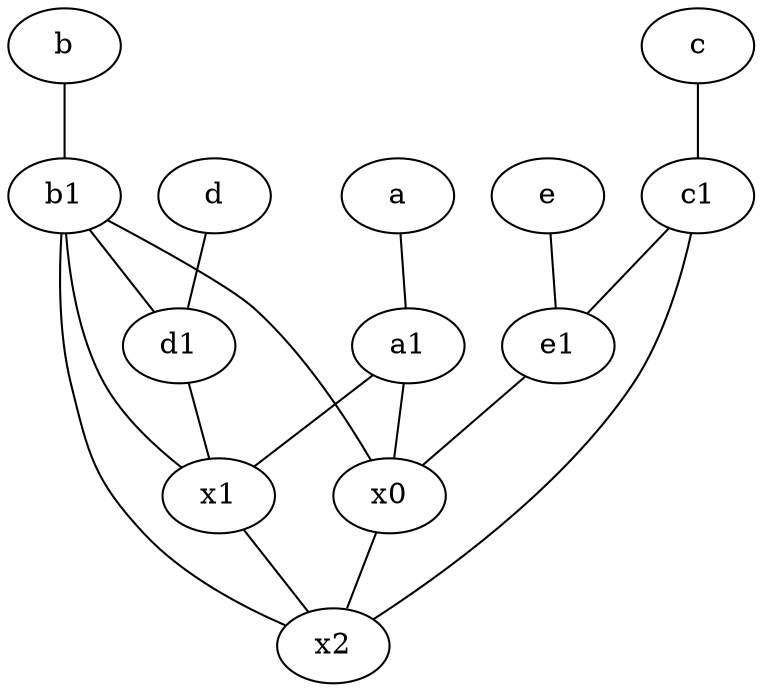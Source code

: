 graph {
	node [labelfontsize=50]
	c [labelfontsize=50 pos="4.5,2!"]
	x1 [labelfontsize=50]
	e1 [labelfontsize=50 pos="7,7!"]
	c1 [labelfontsize=50 pos="4.5,3!"]
	b1 [labelfontsize=50 pos="9,4!"]
	d [labelfontsize=50 pos="2,5!"]
	d1 [labelfontsize=50 pos="3,5!"]
	x0 [labelfontsize=50]
	a [labelfontsize=50 pos="8,2!"]
	e [labelfontsize=50 pos="7,9!"]
	a1 [labelfontsize=50 pos="8,3!"]
	b [labelfontsize=50 pos="10,4!"]
	x2 [labelfontsize=50]
	e1 -- x0
	a -- a1
	a1 -- x0
	e -- e1
	d1 -- x1
	c -- c1
	b1 -- x1
	c1 -- x2
	b1 -- x0
	b1 -- x2
	x0 -- x2
	x1 -- x2
	a1 -- x1
	c1 -- e1
	d -- d1
	b1 -- d1
	b -- b1
}
